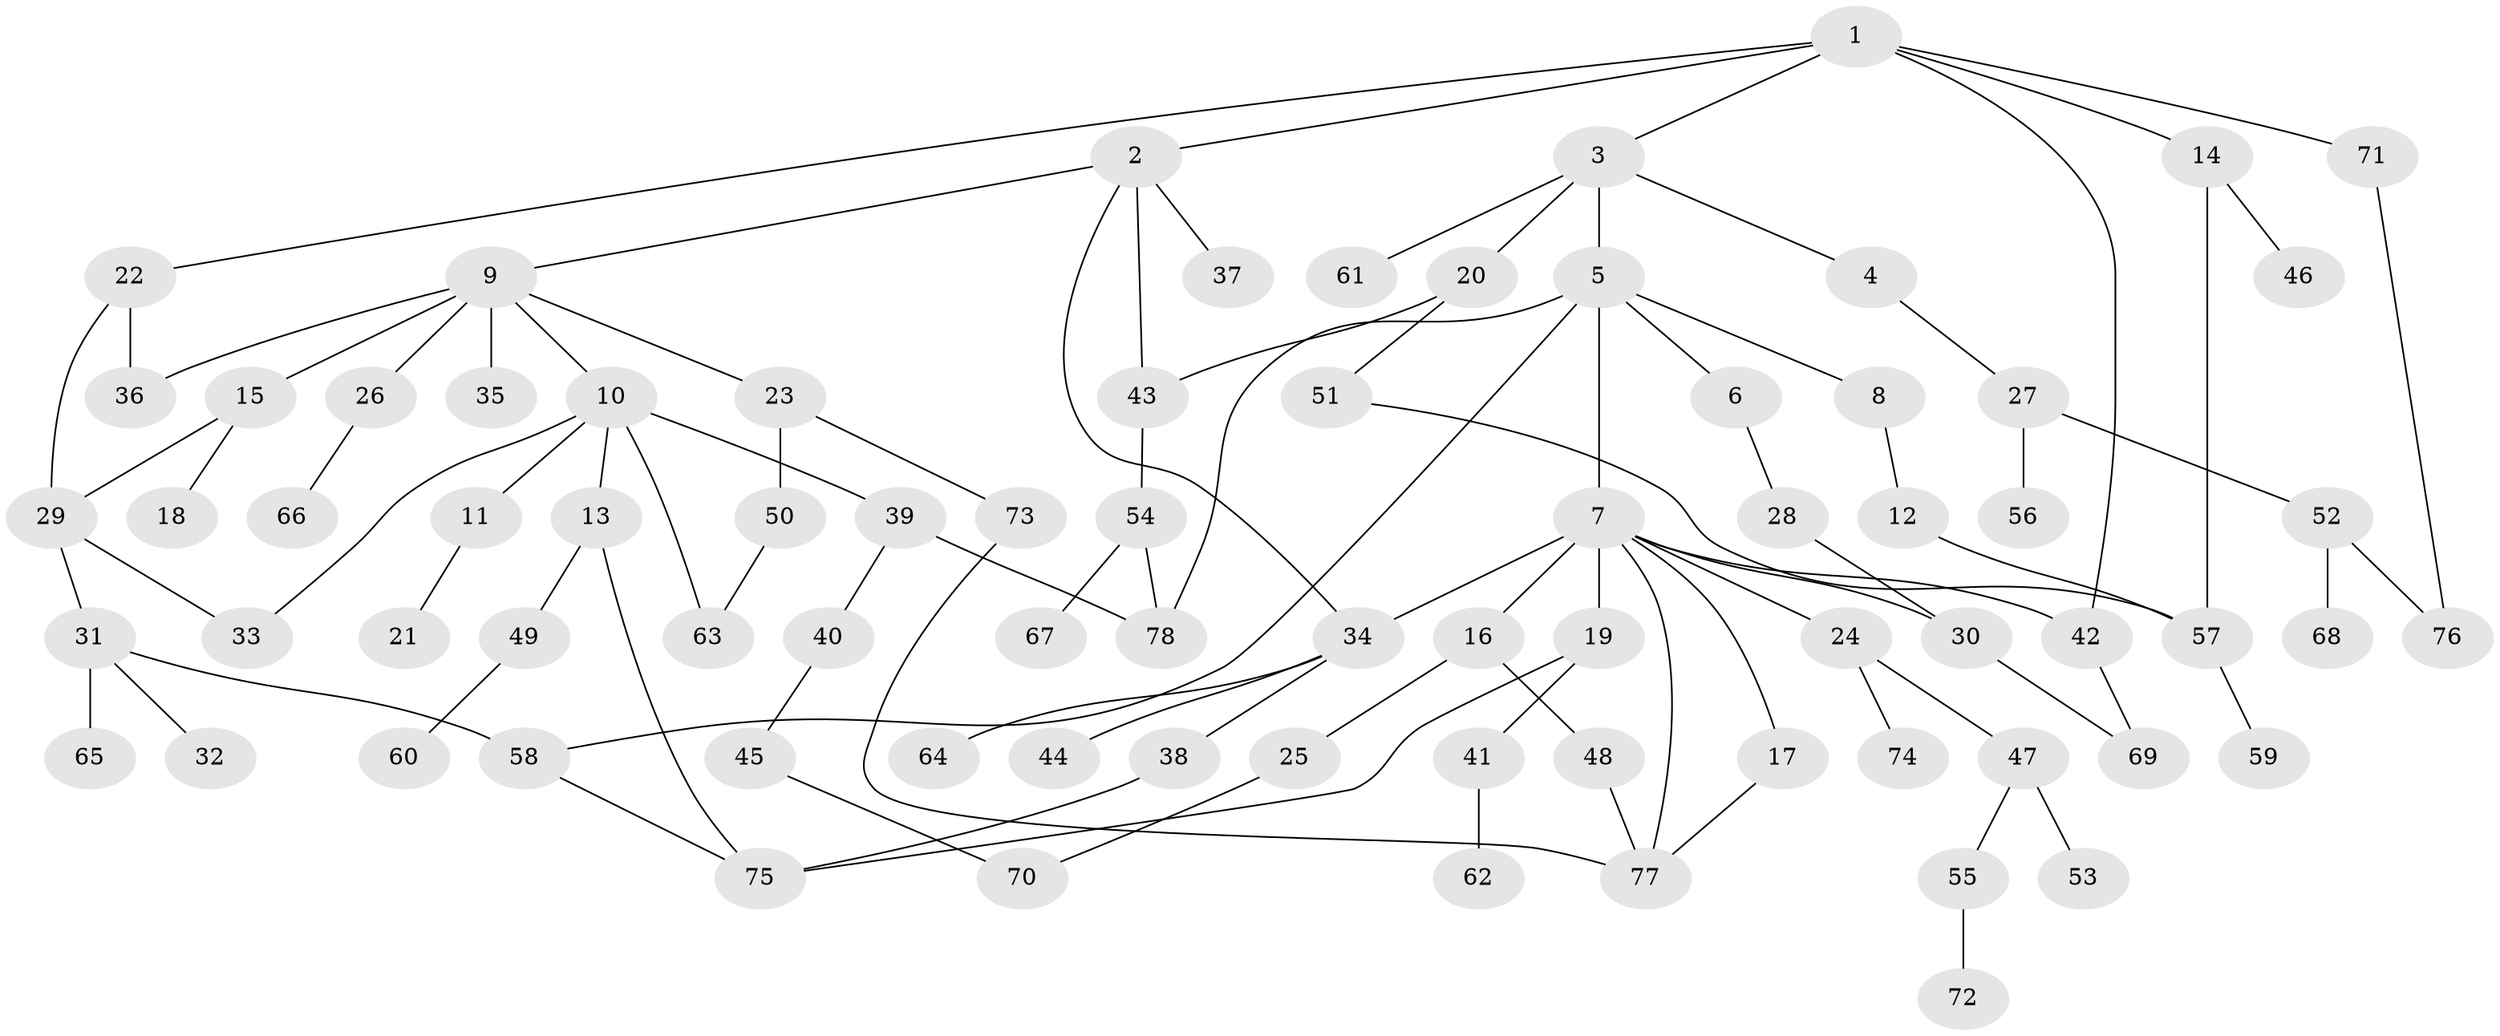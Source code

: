 // coarse degree distribution, {7: 0.03773584905660377, 6: 0.05660377358490566, 4: 0.11320754716981132, 3: 0.1509433962264151, 2: 0.32075471698113206, 10: 0.018867924528301886, 1: 0.2641509433962264, 5: 0.03773584905660377}
// Generated by graph-tools (version 1.1) at 2025/51/02/27/25 19:51:37]
// undirected, 78 vertices, 99 edges
graph export_dot {
graph [start="1"]
  node [color=gray90,style=filled];
  1;
  2;
  3;
  4;
  5;
  6;
  7;
  8;
  9;
  10;
  11;
  12;
  13;
  14;
  15;
  16;
  17;
  18;
  19;
  20;
  21;
  22;
  23;
  24;
  25;
  26;
  27;
  28;
  29;
  30;
  31;
  32;
  33;
  34;
  35;
  36;
  37;
  38;
  39;
  40;
  41;
  42;
  43;
  44;
  45;
  46;
  47;
  48;
  49;
  50;
  51;
  52;
  53;
  54;
  55;
  56;
  57;
  58;
  59;
  60;
  61;
  62;
  63;
  64;
  65;
  66;
  67;
  68;
  69;
  70;
  71;
  72;
  73;
  74;
  75;
  76;
  77;
  78;
  1 -- 2;
  1 -- 3;
  1 -- 14;
  1 -- 22;
  1 -- 71;
  1 -- 42;
  2 -- 9;
  2 -- 34;
  2 -- 37;
  2 -- 43;
  3 -- 4;
  3 -- 5;
  3 -- 20;
  3 -- 61;
  4 -- 27;
  5 -- 6;
  5 -- 7;
  5 -- 8;
  5 -- 58;
  5 -- 78;
  6 -- 28;
  7 -- 16;
  7 -- 17;
  7 -- 19;
  7 -- 24;
  7 -- 42;
  7 -- 30;
  7 -- 34;
  7 -- 77;
  8 -- 12;
  9 -- 10;
  9 -- 15;
  9 -- 23;
  9 -- 26;
  9 -- 35;
  9 -- 36;
  10 -- 11;
  10 -- 13;
  10 -- 33;
  10 -- 39;
  10 -- 63;
  11 -- 21;
  12 -- 57;
  13 -- 49;
  13 -- 75;
  14 -- 46;
  14 -- 57;
  15 -- 18;
  15 -- 29;
  16 -- 25;
  16 -- 48;
  17 -- 77;
  19 -- 41;
  19 -- 75;
  20 -- 43;
  20 -- 51;
  22 -- 36;
  22 -- 29;
  23 -- 50;
  23 -- 73;
  24 -- 47;
  24 -- 74;
  25 -- 70;
  26 -- 66;
  27 -- 52;
  27 -- 56;
  28 -- 30;
  29 -- 31;
  29 -- 33;
  30 -- 69;
  31 -- 32;
  31 -- 65;
  31 -- 58;
  34 -- 38;
  34 -- 44;
  34 -- 64;
  38 -- 75;
  39 -- 40;
  39 -- 78;
  40 -- 45;
  41 -- 62;
  42 -- 69;
  43 -- 54;
  45 -- 70;
  47 -- 53;
  47 -- 55;
  48 -- 77;
  49 -- 60;
  50 -- 63;
  51 -- 57;
  52 -- 68;
  52 -- 76;
  54 -- 67;
  54 -- 78;
  55 -- 72;
  57 -- 59;
  58 -- 75;
  71 -- 76;
  73 -- 77;
}

